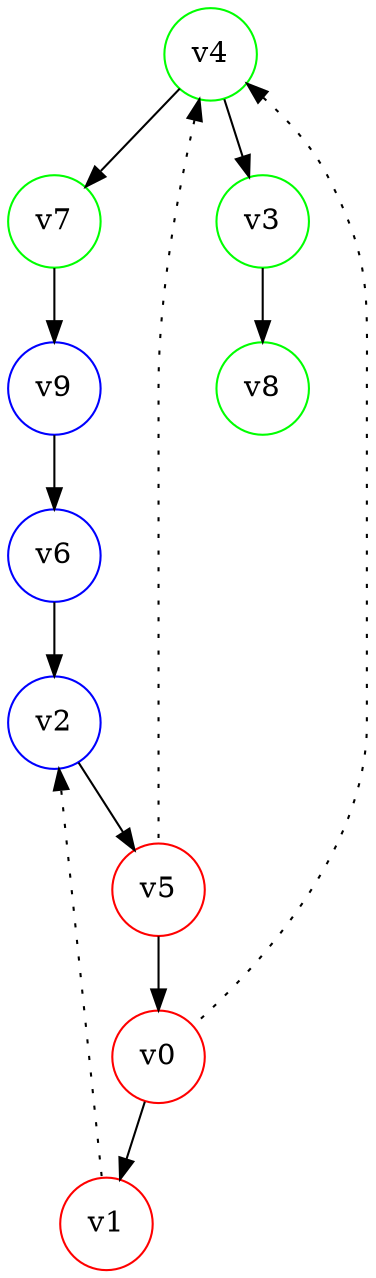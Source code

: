 digraph tree
{
	fontsize = 12
	rankdir = TB

	graph [  ];
	node [ shape = circle ];
	edge [ arrowhead = normal ];

	v6 [ color = blue]
	v7 [ color = green]
	v8 [ color = green]
	v9 [ color = blue]
	v0 [ color = red]
	v1 [ color = red]
	v2 [ color = blue]
	v3 [ color = green]
	v4 [ color = green]
	v5 [ color = red]

	v2 -> v5 [ ]
	v0 -> v1 [ ]
	v6 -> v2 [ ]
	v4 -> v7 [ ]
	v9 -> v6 [ ]
	v3 -> v8 [ ]
	v5 -> v0 [ ]
	v7 -> v9 [ ]
	v4 -> v0 [ style = dotted, arrowhead = none, dir=back]
	v2 -> v1 [ style = dotted, arrowhead = none, dir=back]
	v4 -> v3 [ ]
	v4 -> v5 [ style = dotted, arrowhead = none, dir=back]
}
